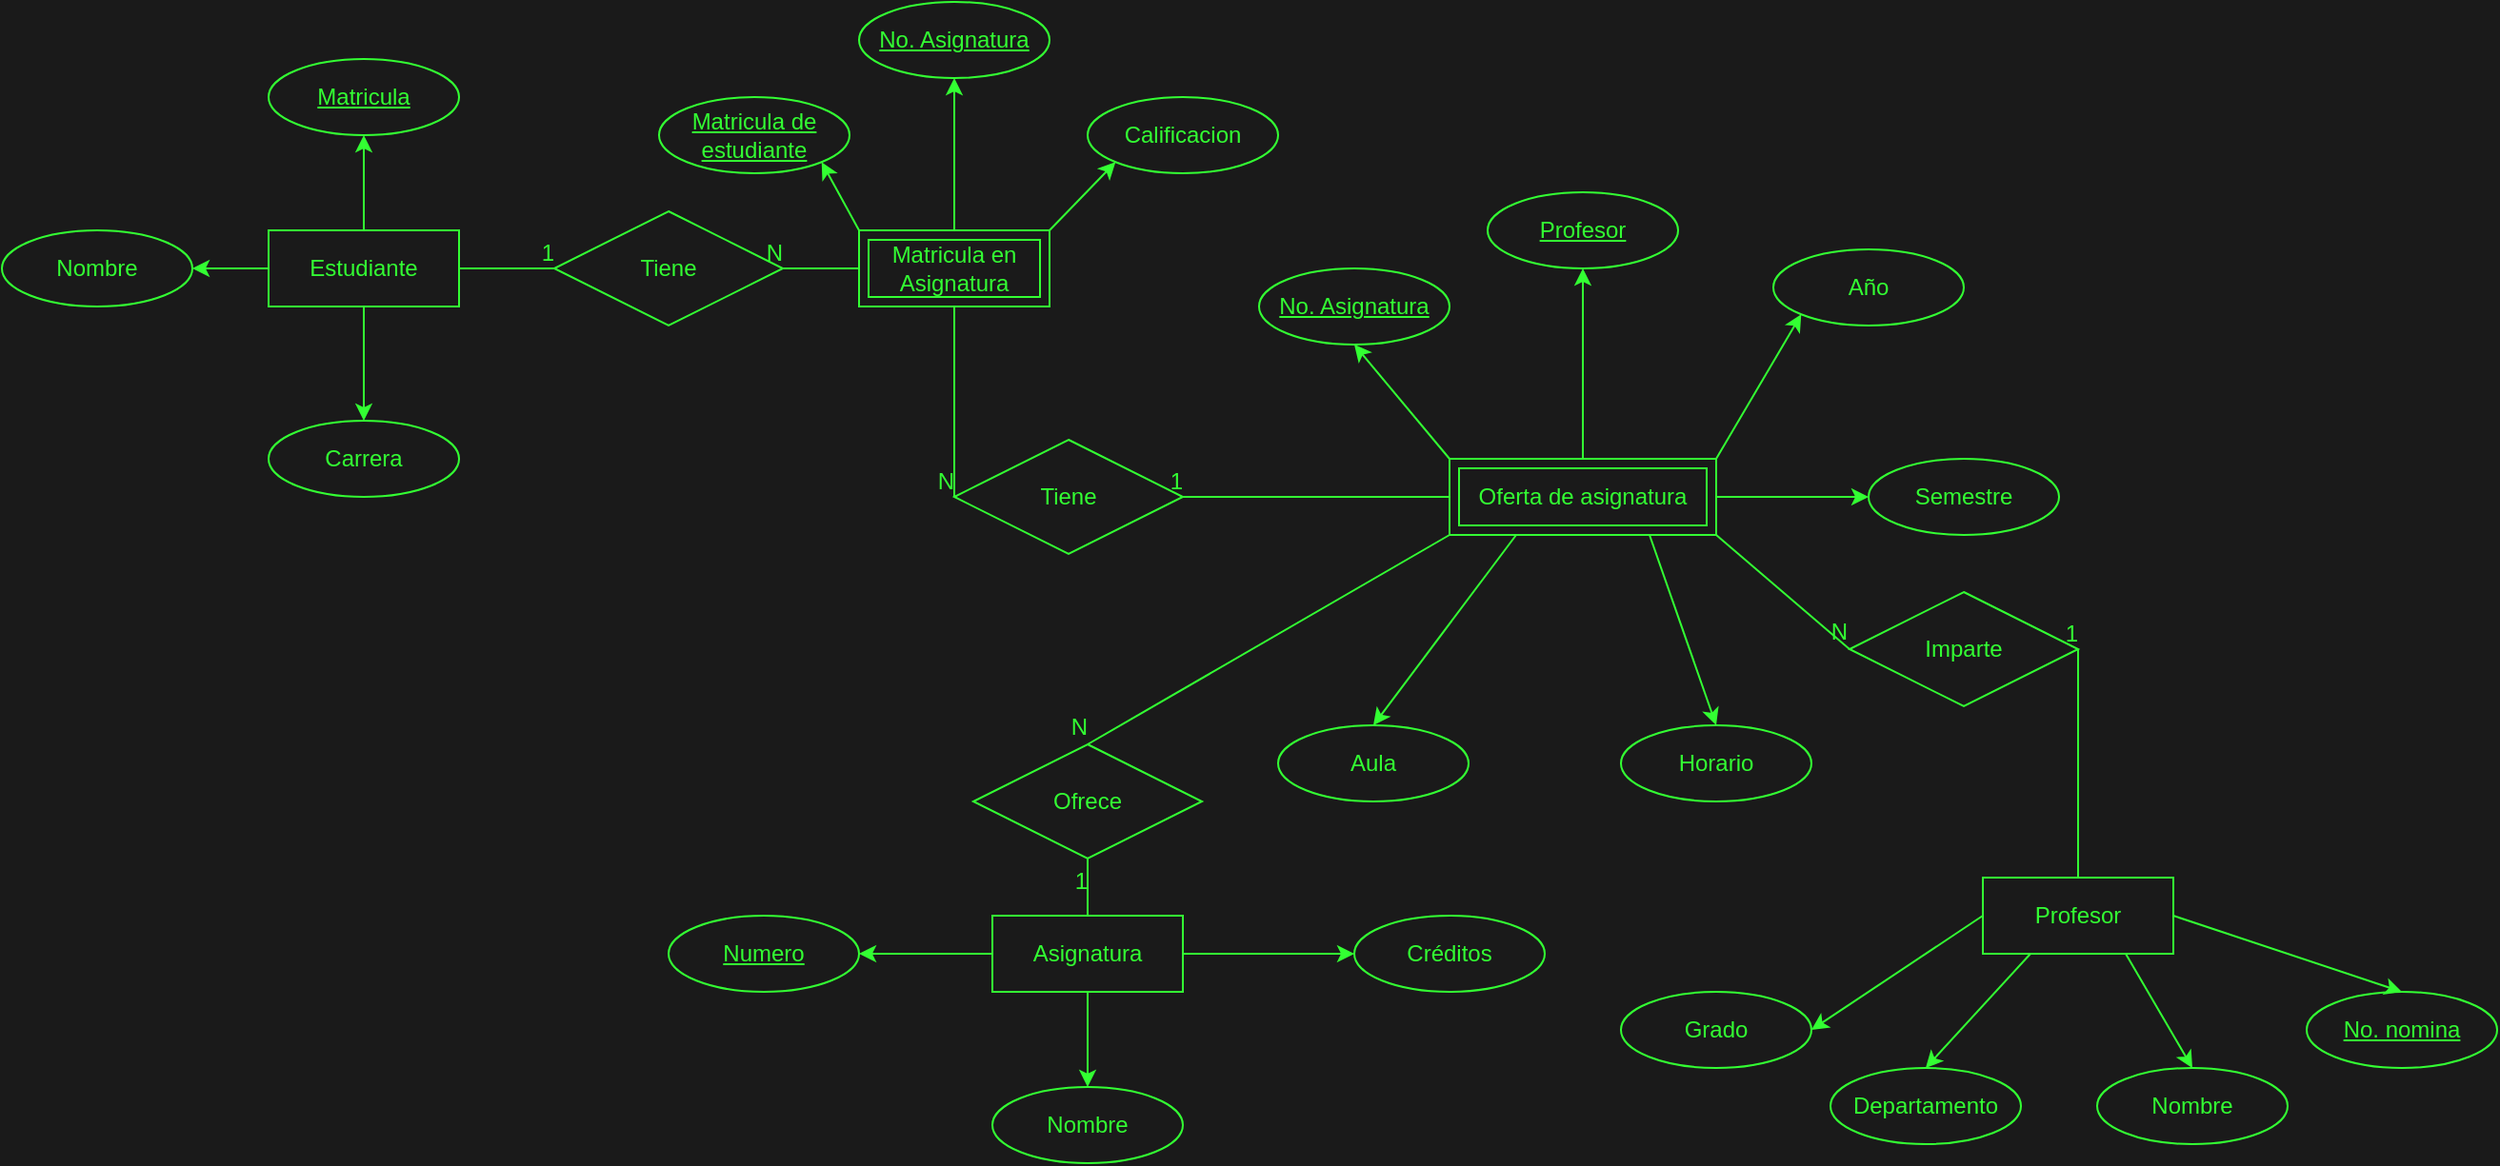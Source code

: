 <mxfile>
    <diagram id="xNmcBscQncian_8Ltob8" name="Page-1">
        <mxGraphModel dx="1302" dy="1024" grid="1" gridSize="10" guides="1" tooltips="1" connect="1" arrows="1" fold="1" page="1" pageScale="1" pageWidth="850" pageHeight="1100" background="#1A1A1A" math="0" shadow="0">
            <root>
                <mxCell id="0"/>
                <mxCell id="1" parent="0"/>
                <mxCell id="84" style="edgeStyle=none;html=1;exitX=0.5;exitY=1;exitDx=0;exitDy=0;entryX=0.5;entryY=0;entryDx=0;entryDy=0;fillColor=none;strokeColor=#33FF33;fontColor=#33FF33;" parent="1" source="4" target="27" edge="1">
                    <mxGeometry relative="1" as="geometry"/>
                </mxCell>
                <mxCell id="108" style="edgeStyle=none;html=1;exitX=1;exitY=0.5;exitDx=0;exitDy=0;entryX=0;entryY=0.5;entryDx=0;entryDy=0;strokeColor=#33FF33;fontColor=#33FF33;fillColor=none;" edge="1" parent="1" source="4" target="28">
                    <mxGeometry relative="1" as="geometry"/>
                </mxCell>
                <mxCell id="109" style="edgeStyle=none;html=1;exitX=0;exitY=0.5;exitDx=0;exitDy=0;entryX=1;entryY=0.5;entryDx=0;entryDy=0;strokeColor=#33FF33;fontColor=#33FF33;fillColor=none;" edge="1" parent="1" source="4" target="26">
                    <mxGeometry relative="1" as="geometry"/>
                </mxCell>
                <mxCell id="4" value="Asignatura" style="whiteSpace=wrap;html=1;align=center;fillColor=none;fontColor=#33FF33;strokeColor=#33FF33;" parent="1" vertex="1">
                    <mxGeometry x="550" y="720" width="100" height="40" as="geometry"/>
                </mxCell>
                <mxCell id="115" style="edgeStyle=none;html=1;exitX=0.25;exitY=1;exitDx=0;exitDy=0;entryX=0.5;entryY=0;entryDx=0;entryDy=0;strokeColor=#33FF33;fontColor=#33FF33;fillColor=none;" edge="1" parent="1" source="7" target="36">
                    <mxGeometry relative="1" as="geometry"/>
                </mxCell>
                <mxCell id="116" style="edgeStyle=none;html=1;exitX=0.75;exitY=1;exitDx=0;exitDy=0;entryX=0.5;entryY=0;entryDx=0;entryDy=0;strokeColor=#33FF33;fontColor=#33FF33;fillColor=none;" edge="1" parent="1" source="7" target="35">
                    <mxGeometry relative="1" as="geometry"/>
                </mxCell>
                <mxCell id="117" style="edgeStyle=none;html=1;exitX=1;exitY=0.5;exitDx=0;exitDy=0;entryX=0;entryY=0.5;entryDx=0;entryDy=0;strokeColor=#33FF33;fontColor=#33FF33;fillColor=none;" edge="1" parent="1" source="7" target="33">
                    <mxGeometry relative="1" as="geometry"/>
                </mxCell>
                <mxCell id="118" style="edgeStyle=none;html=1;exitX=1;exitY=0;exitDx=0;exitDy=0;entryX=0;entryY=1;entryDx=0;entryDy=0;strokeColor=#33FF33;fontColor=#33FF33;fillColor=none;" edge="1" parent="1" source="7" target="32">
                    <mxGeometry relative="1" as="geometry"/>
                </mxCell>
                <mxCell id="119" style="edgeStyle=none;html=1;exitX=0.5;exitY=0;exitDx=0;exitDy=0;entryX=0.5;entryY=1;entryDx=0;entryDy=0;strokeColor=#33FF33;fontColor=#33FF33;fillColor=none;" edge="1" parent="1" source="7" target="34">
                    <mxGeometry relative="1" as="geometry"/>
                </mxCell>
                <mxCell id="120" style="edgeStyle=none;html=1;exitX=0;exitY=0;exitDx=0;exitDy=0;entryX=0.5;entryY=1;entryDx=0;entryDy=0;strokeColor=#33FF33;fontColor=#33FF33;fillColor=none;" edge="1" parent="1" source="7" target="37">
                    <mxGeometry relative="1" as="geometry"/>
                </mxCell>
                <mxCell id="7" value="Oferta de asignatura" style="shape=ext;margin=3;double=1;whiteSpace=wrap;html=1;align=center;fillColor=none;fontColor=#33FF33;strokeColor=#33FF33;" parent="1" vertex="1">
                    <mxGeometry x="790" y="480" width="140" height="40" as="geometry"/>
                </mxCell>
                <mxCell id="16" style="edgeStyle=none;html=1;exitX=0;exitY=0.5;exitDx=0;exitDy=0;entryX=1;entryY=0.5;entryDx=0;entryDy=0;strokeColor=#33FF33;fillColor=none;fontColor=#33FF33;" parent="1" source="8" target="12" edge="1">
                    <mxGeometry relative="1" as="geometry"/>
                </mxCell>
                <mxCell id="121" style="edgeStyle=none;html=1;exitX=0.5;exitY=1;exitDx=0;exitDy=0;entryX=0.5;entryY=0;entryDx=0;entryDy=0;strokeColor=#33FF33;fontColor=#33FF33;fillColor=none;" edge="1" parent="1" source="8" target="13">
                    <mxGeometry relative="1" as="geometry"/>
                </mxCell>
                <mxCell id="122" style="edgeStyle=none;html=1;exitX=0.5;exitY=0;exitDx=0;exitDy=0;entryX=0.5;entryY=1;entryDx=0;entryDy=0;strokeColor=#33FF33;fontColor=#33FF33;fillColor=none;" edge="1" parent="1" source="8" target="11">
                    <mxGeometry relative="1" as="geometry"/>
                </mxCell>
                <mxCell id="8" value="Estudiante" style="whiteSpace=wrap;html=1;align=center;fillColor=none;fontColor=#33FF33;strokeColor=#33FF33;" parent="1" vertex="1">
                    <mxGeometry x="170" y="360" width="100" height="40" as="geometry"/>
                </mxCell>
                <mxCell id="111" style="edgeStyle=none;html=1;exitX=0;exitY=0.5;exitDx=0;exitDy=0;entryX=1;entryY=0.5;entryDx=0;entryDy=0;strokeColor=#33FF33;fontColor=#33FF33;fillColor=none;" edge="1" parent="1" source="9" target="21">
                    <mxGeometry relative="1" as="geometry"/>
                </mxCell>
                <mxCell id="112" style="edgeStyle=none;html=1;exitX=0.25;exitY=1;exitDx=0;exitDy=0;entryX=0.5;entryY=0;entryDx=0;entryDy=0;strokeColor=#33FF33;fontColor=#33FF33;fillColor=none;" edge="1" parent="1" source="9" target="20">
                    <mxGeometry relative="1" as="geometry"/>
                </mxCell>
                <mxCell id="113" style="edgeStyle=none;html=1;exitX=0.75;exitY=1;exitDx=0;exitDy=0;entryX=0.5;entryY=0;entryDx=0;entryDy=0;strokeColor=#33FF33;fontColor=#33FF33;fillColor=none;" edge="1" parent="1" source="9" target="19">
                    <mxGeometry relative="1" as="geometry"/>
                </mxCell>
                <mxCell id="114" style="edgeStyle=none;html=1;exitX=1;exitY=0.5;exitDx=0;exitDy=0;entryX=0.5;entryY=0;entryDx=0;entryDy=0;strokeColor=#33FF33;fontColor=#33FF33;fillColor=none;" edge="1" parent="1" source="9" target="18">
                    <mxGeometry relative="1" as="geometry"/>
                </mxCell>
                <mxCell id="9" value="Profesor" style="whiteSpace=wrap;html=1;align=center;fillColor=none;fontColor=#33FF33;strokeColor=#33FF33;" parent="1" vertex="1">
                    <mxGeometry x="1070" y="700" width="100" height="40" as="geometry"/>
                </mxCell>
                <mxCell id="11" value="Matricula" style="ellipse;whiteSpace=wrap;html=1;align=center;fontStyle=4;fillColor=none;fontColor=#33FF33;strokeColor=#33FF33;" parent="1" vertex="1">
                    <mxGeometry x="170" y="270" width="100" height="40" as="geometry"/>
                </mxCell>
                <mxCell id="12" value="Nombre" style="ellipse;whiteSpace=wrap;html=1;align=center;fillColor=none;fontColor=#33FF33;strokeColor=#33FF33;" parent="1" vertex="1">
                    <mxGeometry x="30" y="360" width="100" height="40" as="geometry"/>
                </mxCell>
                <mxCell id="13" value="Carrera" style="ellipse;whiteSpace=wrap;html=1;align=center;fillColor=none;fontColor=#33FF33;strokeColor=#33FF33;" parent="1" vertex="1">
                    <mxGeometry x="170" y="460" width="100" height="40" as="geometry"/>
                </mxCell>
                <mxCell id="18" value="No. nomina" style="ellipse;whiteSpace=wrap;html=1;align=center;fontStyle=4;fillColor=none;fontColor=#33FF33;strokeColor=#33FF33;" parent="1" vertex="1">
                    <mxGeometry x="1240" y="760" width="100" height="40" as="geometry"/>
                </mxCell>
                <mxCell id="19" value="Nombre" style="ellipse;whiteSpace=wrap;html=1;align=center;fillColor=none;fontColor=#33FF33;strokeColor=#33FF33;" parent="1" vertex="1">
                    <mxGeometry x="1130" y="800" width="100" height="40" as="geometry"/>
                </mxCell>
                <mxCell id="20" value="Departamento" style="ellipse;whiteSpace=wrap;html=1;align=center;fillColor=none;fontColor=#33FF33;strokeColor=#33FF33;" parent="1" vertex="1">
                    <mxGeometry x="990" y="800" width="100" height="40" as="geometry"/>
                </mxCell>
                <mxCell id="21" value="Grado" style="ellipse;whiteSpace=wrap;html=1;align=center;fillColor=none;fontColor=#33FF33;strokeColor=#33FF33;" parent="1" vertex="1">
                    <mxGeometry x="880" y="760" width="100" height="40" as="geometry"/>
                </mxCell>
                <mxCell id="26" value="Numero" style="ellipse;whiteSpace=wrap;html=1;align=center;fontStyle=4;fillColor=none;fontColor=#33FF33;strokeColor=#33FF33;" parent="1" vertex="1">
                    <mxGeometry x="380" y="720" width="100" height="40" as="geometry"/>
                </mxCell>
                <mxCell id="27" value="Nombre" style="ellipse;whiteSpace=wrap;html=1;align=center;fillColor=none;fontColor=#33FF33;strokeColor=#33FF33;" parent="1" vertex="1">
                    <mxGeometry x="550" y="810" width="100" height="40" as="geometry"/>
                </mxCell>
                <mxCell id="28" value="Créditos" style="ellipse;whiteSpace=wrap;html=1;align=center;fillColor=none;fontColor=#33FF33;strokeColor=#33FF33;" parent="1" vertex="1">
                    <mxGeometry x="740" y="720" width="100" height="40" as="geometry"/>
                </mxCell>
                <mxCell id="32" value="Año" style="ellipse;whiteSpace=wrap;html=1;align=center;fillColor=none;fontColor=#33FF33;strokeColor=#33FF33;" parent="1" vertex="1">
                    <mxGeometry x="960" y="370" width="100" height="40" as="geometry"/>
                </mxCell>
                <mxCell id="33" value="Semestre" style="ellipse;whiteSpace=wrap;html=1;align=center;fillColor=none;fontColor=#33FF33;strokeColor=#33FF33;" parent="1" vertex="1">
                    <mxGeometry x="1010" y="480" width="100" height="40" as="geometry"/>
                </mxCell>
                <mxCell id="34" value="&lt;u&gt;Profesor&lt;/u&gt;" style="ellipse;whiteSpace=wrap;html=1;align=center;fillColor=none;fontColor=#33FF33;strokeColor=#33FF33;" parent="1" vertex="1">
                    <mxGeometry x="810" y="340" width="100" height="40" as="geometry"/>
                </mxCell>
                <mxCell id="35" value="Horario" style="ellipse;whiteSpace=wrap;html=1;align=center;fillColor=none;fontColor=#33FF33;strokeColor=#33FF33;" parent="1" vertex="1">
                    <mxGeometry x="880" y="620" width="100" height="40" as="geometry"/>
                </mxCell>
                <mxCell id="36" value="Aula" style="ellipse;whiteSpace=wrap;html=1;align=center;fillColor=none;fontColor=#33FF33;strokeColor=#33FF33;" parent="1" vertex="1">
                    <mxGeometry x="700" y="620" width="100" height="40" as="geometry"/>
                </mxCell>
                <mxCell id="37" value="No. Asignatura" style="ellipse;whiteSpace=wrap;html=1;align=center;fontStyle=4;fillColor=none;fontColor=#33FF33;strokeColor=#33FF33;" parent="1" vertex="1">
                    <mxGeometry x="690" y="380" width="100" height="40" as="geometry"/>
                </mxCell>
                <mxCell id="44" value="Imparte" style="shape=rhombus;perimeter=rhombusPerimeter;whiteSpace=wrap;html=1;align=center;fillColor=none;fontColor=#33FF33;strokeColor=#33FF33;" parent="1" vertex="1">
                    <mxGeometry x="1000" y="550" width="120" height="60" as="geometry"/>
                </mxCell>
                <mxCell id="48" value="" style="endArrow=none;html=1;rounded=0;entryX=1;entryY=0.5;entryDx=0;entryDy=0;exitX=0.5;exitY=0;exitDx=0;exitDy=0;strokeColor=#33FF33;fillColor=none;fontColor=#33FF33;" parent="1" source="9" target="44" edge="1">
                    <mxGeometry relative="1" as="geometry">
                        <mxPoint x="1160" y="530" as="sourcePoint"/>
                        <mxPoint x="1270" y="590" as="targetPoint"/>
                    </mxGeometry>
                </mxCell>
                <mxCell id="49" value="1" style="resizable=0;html=1;align=right;verticalAlign=bottom;fontColor=#33FF33;strokeColor=#33FF33;fillColor=none;" parent="48" connectable="0" vertex="1">
                    <mxGeometry x="1" relative="1" as="geometry"/>
                </mxCell>
                <mxCell id="52" value="" style="endArrow=none;html=1;rounded=0;entryX=0;entryY=0.5;entryDx=0;entryDy=0;exitX=1;exitY=1;exitDx=0;exitDy=0;strokeColor=#33FF33;fillColor=none;fontColor=#33FF33;" parent="1" source="7" target="44" edge="1">
                    <mxGeometry relative="1" as="geometry">
                        <mxPoint x="1090" y="570" as="sourcePoint"/>
                        <mxPoint x="1250" y="570" as="targetPoint"/>
                    </mxGeometry>
                </mxCell>
                <mxCell id="53" value="N" style="resizable=0;html=1;align=right;verticalAlign=bottom;fontColor=#33FF33;strokeColor=#33FF33;fillColor=none;" parent="52" connectable="0" vertex="1">
                    <mxGeometry x="1" relative="1" as="geometry"/>
                </mxCell>
                <mxCell id="54" value="Ofrece" style="shape=rhombus;perimeter=rhombusPerimeter;whiteSpace=wrap;html=1;align=center;fillColor=none;fontColor=#33FF33;strokeColor=#33FF33;" parent="1" vertex="1">
                    <mxGeometry x="540" y="630" width="120" height="60" as="geometry"/>
                </mxCell>
                <mxCell id="58" value="" style="endArrow=none;html=1;rounded=0;entryX=0.5;entryY=1;entryDx=0;entryDy=0;exitX=0.5;exitY=0;exitDx=0;exitDy=0;strokeColor=#33FF33;fillColor=none;fontColor=#33FF33;" parent="1" source="4" target="54" edge="1">
                    <mxGeometry relative="1" as="geometry">
                        <mxPoint x="940" y="670" as="sourcePoint"/>
                        <mxPoint x="1100" y="670" as="targetPoint"/>
                    </mxGeometry>
                </mxCell>
                <mxCell id="59" value="1" style="resizable=0;html=1;align=right;verticalAlign=bottom;fontColor=#33FF33;strokeColor=#33FF33;fillColor=none;" parent="58" connectable="0" vertex="1">
                    <mxGeometry x="1" relative="1" as="geometry">
                        <mxPoint y="20" as="offset"/>
                    </mxGeometry>
                </mxCell>
                <mxCell id="60" value="" style="endArrow=none;html=1;rounded=0;entryX=0.5;entryY=0;entryDx=0;entryDy=0;exitX=0;exitY=1;exitDx=0;exitDy=0;strokeColor=#33FF33;fillColor=none;fontColor=#33FF33;" parent="1" source="7" target="54" edge="1">
                    <mxGeometry relative="1" as="geometry">
                        <mxPoint x="940" y="670" as="sourcePoint"/>
                        <mxPoint x="1100" y="670" as="targetPoint"/>
                    </mxGeometry>
                </mxCell>
                <mxCell id="61" value="N" style="resizable=0;html=1;align=right;verticalAlign=bottom;fontColor=#33FF33;strokeColor=#33FF33;fillColor=none;" parent="60" connectable="0" vertex="1">
                    <mxGeometry x="1" relative="1" as="geometry"/>
                </mxCell>
                <mxCell id="66" value="Matricula de estudiante" style="ellipse;whiteSpace=wrap;html=1;align=center;fontStyle=4;fillColor=none;fontColor=#33FF33;strokeColor=#33FF33;" parent="1" vertex="1">
                    <mxGeometry x="375" y="290" width="100" height="40" as="geometry"/>
                </mxCell>
                <mxCell id="68" value="No. Asignatura" style="ellipse;whiteSpace=wrap;html=1;align=center;fontStyle=4;fillColor=none;fontColor=#33FF33;strokeColor=#33FF33;" parent="1" vertex="1">
                    <mxGeometry x="480" y="240" width="100" height="40" as="geometry"/>
                </mxCell>
                <mxCell id="69" value="Calificacion" style="ellipse;whiteSpace=wrap;html=1;align=center;fillColor=none;fontColor=#33FF33;strokeColor=#33FF33;" parent="1" vertex="1">
                    <mxGeometry x="600" y="290" width="100" height="40" as="geometry"/>
                </mxCell>
                <mxCell id="87" value="Tiene" style="shape=rhombus;perimeter=rhombusPerimeter;whiteSpace=wrap;html=1;align=center;fillColor=none;fontColor=#33FF33;strokeColor=#33FF33;" parent="1" vertex="1">
                    <mxGeometry x="320" y="350" width="120" height="60" as="geometry"/>
                </mxCell>
                <mxCell id="92" value="Tiene" style="shape=rhombus;perimeter=rhombusPerimeter;whiteSpace=wrap;html=1;align=center;fillColor=none;fontColor=#33FF33;strokeColor=#33FF33;" parent="1" vertex="1">
                    <mxGeometry x="530" y="470" width="120" height="60" as="geometry"/>
                </mxCell>
                <mxCell id="97" value="" style="endArrow=none;html=1;rounded=0;exitX=0.5;exitY=1;exitDx=0;exitDy=0;entryX=0;entryY=0.5;entryDx=0;entryDy=0;strokeColor=#33FF33;fillColor=none;fontColor=#33FF33;" parent="1" target="92" edge="1" source="107">
                    <mxGeometry relative="1" as="geometry">
                        <mxPoint x="610" y="380" as="sourcePoint"/>
                        <mxPoint x="680" y="380.0" as="targetPoint"/>
                    </mxGeometry>
                </mxCell>
                <mxCell id="98" value="N" style="resizable=0;html=1;align=right;verticalAlign=bottom;fontColor=#33FF33;strokeColor=#33FF33;fillColor=none;" parent="97" connectable="0" vertex="1">
                    <mxGeometry x="1" relative="1" as="geometry"/>
                </mxCell>
                <mxCell id="99" value="" style="endArrow=none;html=1;rounded=0;entryX=1;entryY=0.5;entryDx=0;entryDy=0;exitX=0;exitY=0.5;exitDx=0;exitDy=0;strokeColor=#33FF33;fillColor=none;fontColor=#33FF33;" parent="1" source="7" target="92" edge="1">
                    <mxGeometry relative="1" as="geometry">
                        <mxPoint x="450" y="490" as="sourcePoint"/>
                        <mxPoint x="610" y="490" as="targetPoint"/>
                    </mxGeometry>
                </mxCell>
                <mxCell id="100" value="1" style="resizable=0;html=1;align=right;verticalAlign=bottom;fontColor=#33FF33;strokeColor=#33FF33;fillColor=none;" parent="99" connectable="0" vertex="1">
                    <mxGeometry x="1" relative="1" as="geometry"/>
                </mxCell>
                <mxCell id="101" value="" style="endArrow=none;html=1;rounded=0;entryX=1;entryY=0.5;entryDx=0;entryDy=0;exitX=0;exitY=0.5;exitDx=0;exitDy=0;strokeColor=#33FF33;fillColor=none;fontColor=#33FF33;" parent="1" target="87" edge="1" source="107">
                    <mxGeometry relative="1" as="geometry">
                        <mxPoint x="510" y="380" as="sourcePoint"/>
                        <mxPoint x="340" y="370.0" as="targetPoint"/>
                    </mxGeometry>
                </mxCell>
                <mxCell id="102" value="N" style="resizable=0;html=1;align=right;verticalAlign=bottom;fontColor=#33FF33;strokeColor=#33FF33;fillColor=none;" parent="101" connectable="0" vertex="1">
                    <mxGeometry x="1" relative="1" as="geometry"/>
                </mxCell>
                <mxCell id="103" value="" style="endArrow=none;html=1;rounded=0;entryX=0;entryY=0.5;entryDx=0;entryDy=0;exitX=1;exitY=0.5;exitDx=0;exitDy=0;strokeColor=#33FF33;fillColor=none;fontColor=#33FF33;" parent="1" source="8" target="87" edge="1">
                    <mxGeometry relative="1" as="geometry">
                        <mxPoint x="-40" y="630" as="sourcePoint"/>
                        <mxPoint x="120" y="630" as="targetPoint"/>
                    </mxGeometry>
                </mxCell>
                <mxCell id="104" value="1" style="resizable=0;html=1;align=right;verticalAlign=bottom;fontColor=#33FF33;strokeColor=#33FF33;fillColor=none;" parent="103" connectable="0" vertex="1">
                    <mxGeometry x="1" relative="1" as="geometry"/>
                </mxCell>
                <mxCell id="123" style="edgeStyle=none;html=1;exitX=1;exitY=0;exitDx=0;exitDy=0;entryX=0;entryY=1;entryDx=0;entryDy=0;strokeColor=#33FF33;fontColor=#33FF33;fillColor=none;" edge="1" parent="1" source="107" target="69">
                    <mxGeometry relative="1" as="geometry"/>
                </mxCell>
                <mxCell id="124" style="edgeStyle=none;html=1;exitX=0.5;exitY=0;exitDx=0;exitDy=0;entryX=0.5;entryY=1;entryDx=0;entryDy=0;strokeColor=#33FF33;fontColor=#33FF33;fillColor=none;" edge="1" parent="1" source="107" target="68">
                    <mxGeometry relative="1" as="geometry"/>
                </mxCell>
                <mxCell id="125" style="edgeStyle=none;html=1;exitX=0;exitY=0;exitDx=0;exitDy=0;entryX=1;entryY=1;entryDx=0;entryDy=0;strokeColor=#33FF33;fontColor=#33FF33;fillColor=none;" edge="1" parent="1" source="107" target="66">
                    <mxGeometry relative="1" as="geometry"/>
                </mxCell>
                <mxCell id="107" value="Matricula en Asignatura" style="shape=ext;margin=3;double=1;whiteSpace=wrap;html=1;align=center;fillColor=none;fontColor=#33FF33;strokeColor=#33FF33;" parent="1" vertex="1">
                    <mxGeometry x="480" y="360" width="100" height="40" as="geometry"/>
                </mxCell>
            </root>
        </mxGraphModel>
    </diagram>
</mxfile>